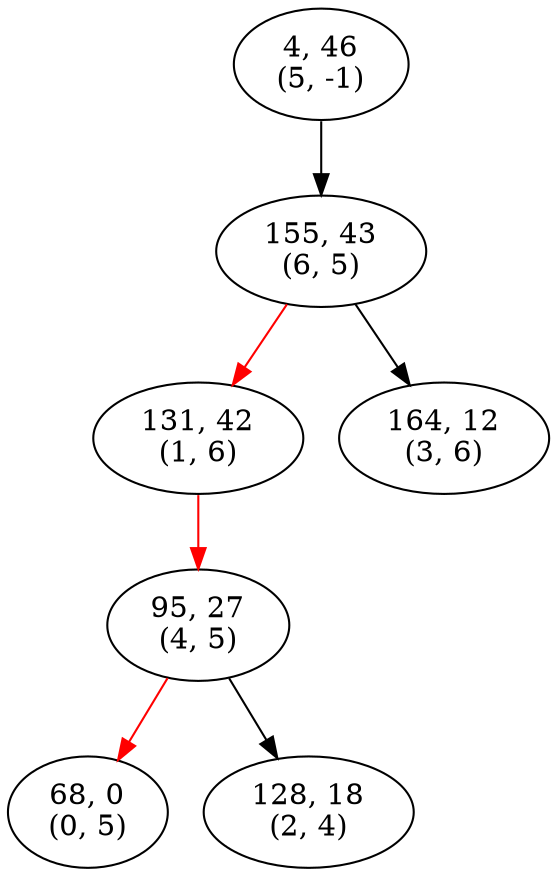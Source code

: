 digraph bst{
4 [label = "4, 46
(5, -1)"];
4 -> 155;
155 [label = "155, 43
(6, 5)"];
155 -> 131 [color = red];
131 [label = "131, 42
(1, 6)"];
131 -> 95 [color = red];
95 [label = "95, 27
(4, 5)"];
95 -> 68 [color = red];
68 [label = "68, 0
(0, 5)"];
95 -> 128;
128 [label = "128, 18
(2, 4)"];
155 -> 164;
164 [label = "164, 12
(3, 6)"];
}
